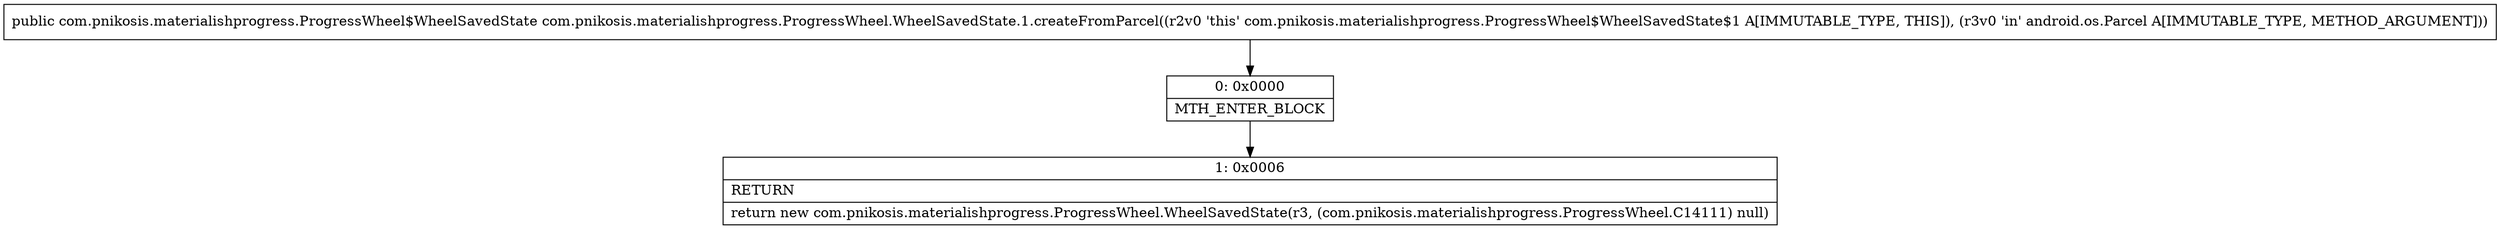 digraph "CFG forcom.pnikosis.materialishprogress.ProgressWheel.WheelSavedState.1.createFromParcel(Landroid\/os\/Parcel;)Lcom\/pnikosis\/materialishprogress\/ProgressWheel$WheelSavedState;" {
Node_0 [shape=record,label="{0\:\ 0x0000|MTH_ENTER_BLOCK\l}"];
Node_1 [shape=record,label="{1\:\ 0x0006|RETURN\l|return new com.pnikosis.materialishprogress.ProgressWheel.WheelSavedState(r3, (com.pnikosis.materialishprogress.ProgressWheel.C14111) null)\l}"];
MethodNode[shape=record,label="{public com.pnikosis.materialishprogress.ProgressWheel$WheelSavedState com.pnikosis.materialishprogress.ProgressWheel.WheelSavedState.1.createFromParcel((r2v0 'this' com.pnikosis.materialishprogress.ProgressWheel$WheelSavedState$1 A[IMMUTABLE_TYPE, THIS]), (r3v0 'in' android.os.Parcel A[IMMUTABLE_TYPE, METHOD_ARGUMENT])) }"];
MethodNode -> Node_0;
Node_0 -> Node_1;
}

